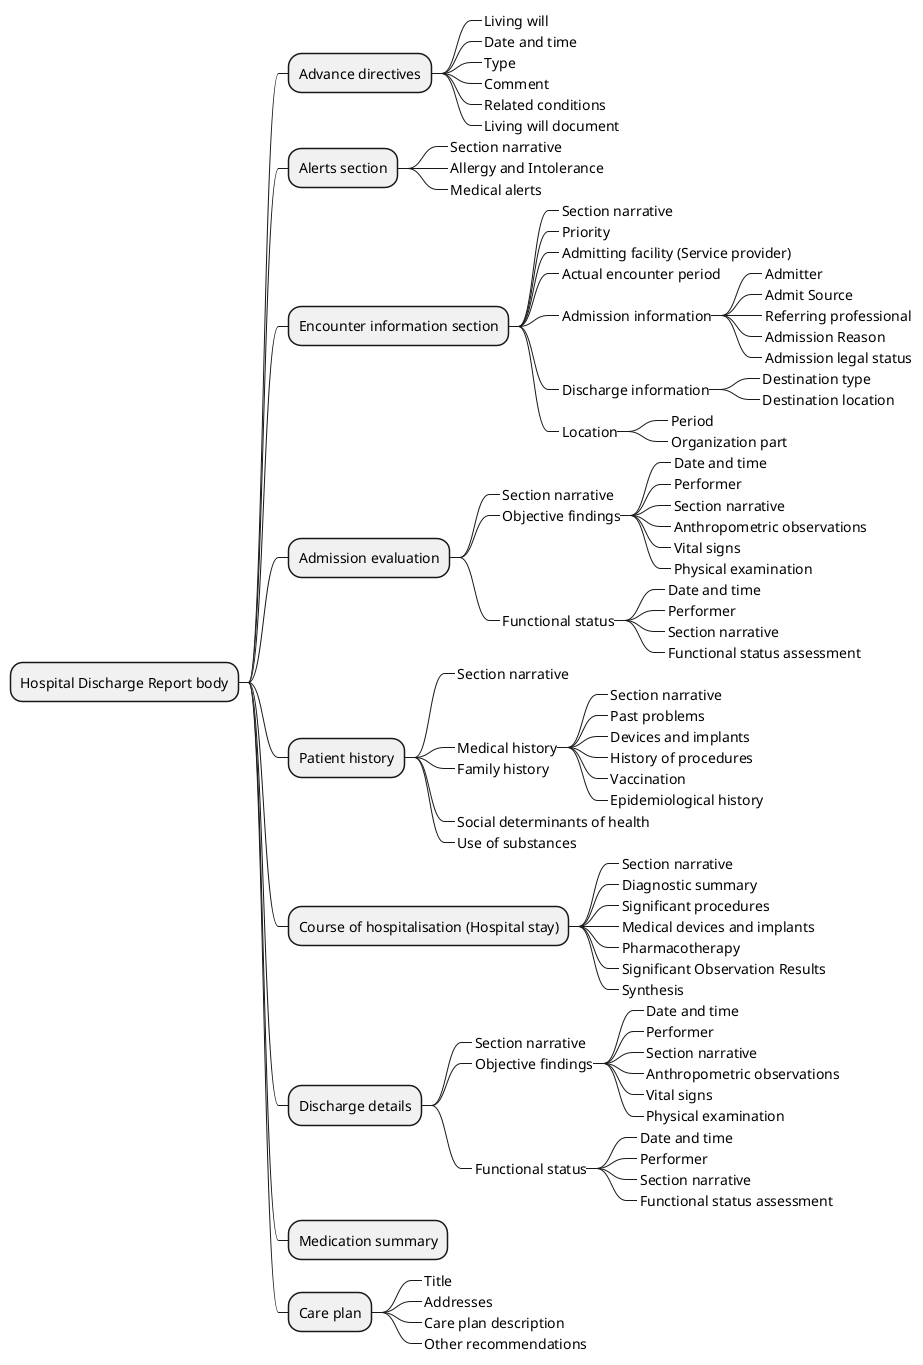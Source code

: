 PlantUML

@startmindmap
skinparam topurl StructureDefinition-
*  Hospital Discharge Report body
** Advance directives
***_ Living will
***_ Date and time
***_ Type
***_ Comment
***_ Related conditions
***_ Living will document
** Alerts section
***_ Section narrative
***_ Allergy and Intolerance
***_ Medical alerts
** Encounter information section
***_ Section narrative
***_ Priority
***_ Admitting facility (Service provider)
***_ Actual encounter period
***_ Admission information
****_ Admitter
****_ Admit Source
****_ Referring professional
****_ Admission Reason
****_ Admission legal status
***_ Discharge information
****_ Destination type
****_ Destination location
***_ Location
****_ Period
****_ Organization part

** Admission evaluation
***_ Section narrative
***_ Objective findings
****_ Date and time
****_ Performer
****_ Section narrative
****_ Anthropometric observations
****_ Vital signs
****_ Physical examination
***_ Functional status
****_ Date and time
****_ Performer
****_ Section narrative
****_ Functional status assessment
** Patient history
***_ Section narrative
***_ Medical history
****_ Section narrative
****_ Past problems
****_ Devices and implants
****_ History of procedures
****_ Vaccination
****_ Epidemiological history
***_ Family history
***_ Social determinants of health
***_ Use of substances
** Course of hospitalisation (Hospital stay)
***_ Section narrative
***_ Diagnostic summary
***_ Significant procedures
***_ Medical devices and implants
***_ Pharmacotherapy
***_ Significant Observation Results
***_ Synthesis
** Discharge details
***_ Section narrative
***_ Objective findings
****_ Date and time
****_ Performer
****_ Section narrative
****_ Anthropometric observations
****_ Vital signs
****_ Physical examination
***_ Functional status
****_ Date and time
****_ Performer
****_ Section narrative
****_ Functional status assessment
** Medication summary
** Care plan
***_ Title
***_ Addresses
***_ Care plan description
***_ Other recommendations
@endmindmap